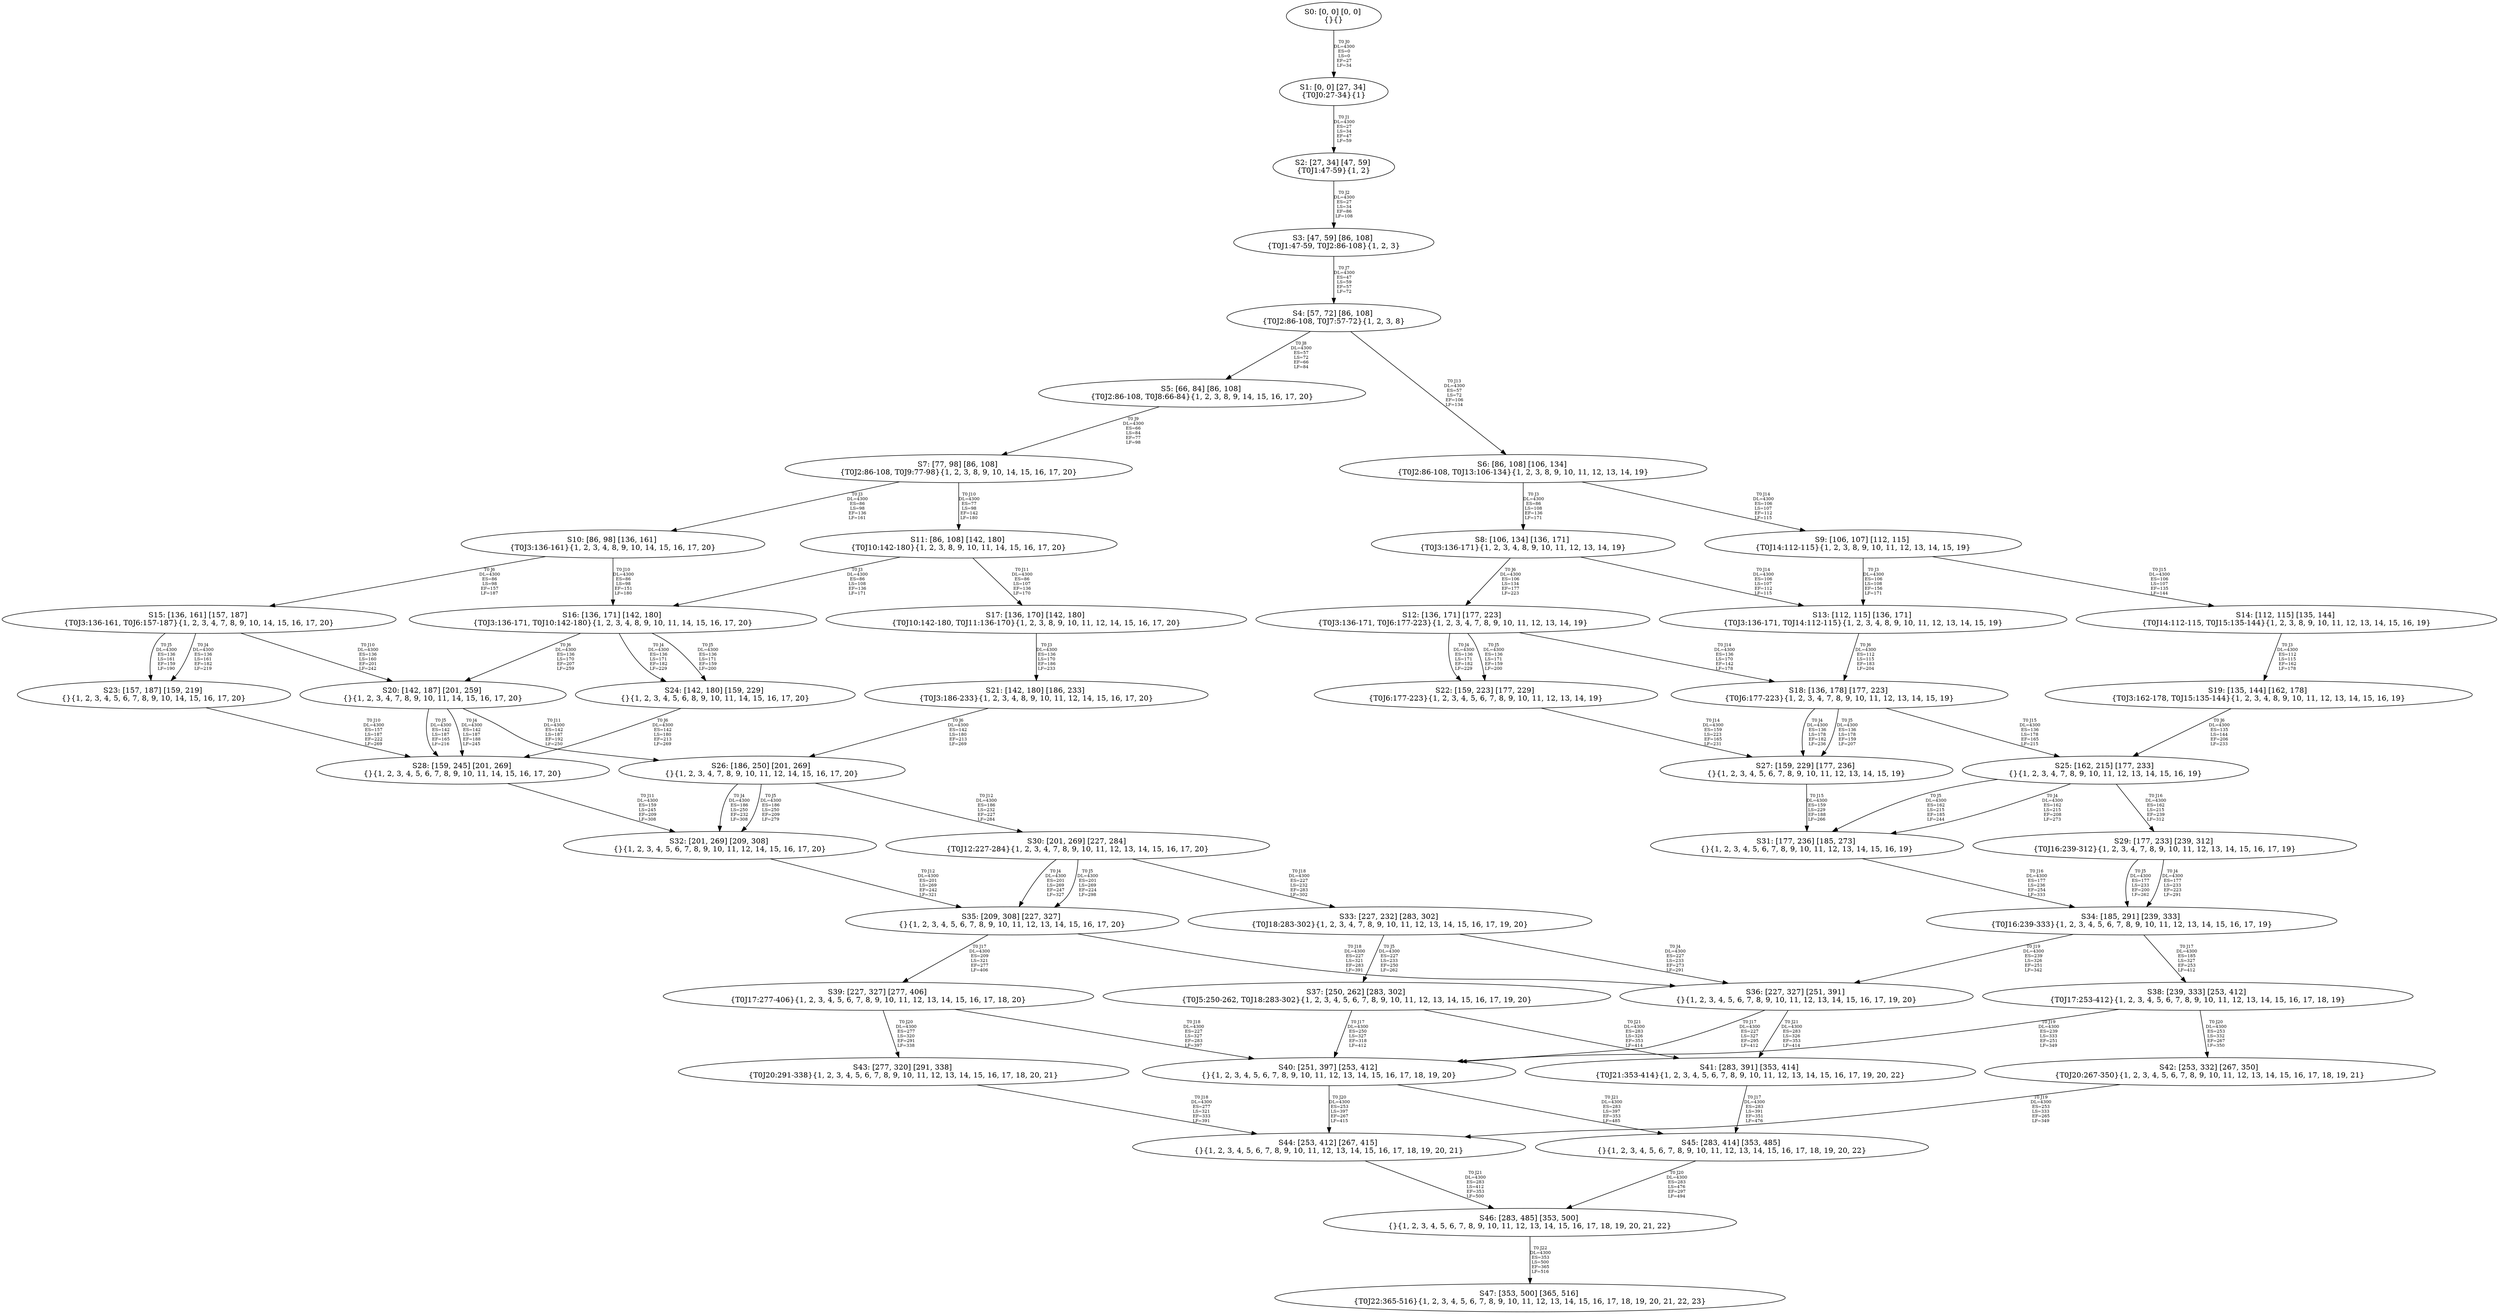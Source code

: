 digraph {
	S0[label="S0: [0, 0] [0, 0] \n{}{}"];
	S1[label="S1: [0, 0] [27, 34] \n{T0J0:27-34}{1}"];
	S2[label="S2: [27, 34] [47, 59] \n{T0J1:47-59}{1, 2}"];
	S3[label="S3: [47, 59] [86, 108] \n{T0J1:47-59, T0J2:86-108}{1, 2, 3}"];
	S4[label="S4: [57, 72] [86, 108] \n{T0J2:86-108, T0J7:57-72}{1, 2, 3, 8}"];
	S5[label="S5: [66, 84] [86, 108] \n{T0J2:86-108, T0J8:66-84}{1, 2, 3, 8, 9, 14, 15, 16, 17, 20}"];
	S6[label="S6: [86, 108] [106, 134] \n{T0J2:86-108, T0J13:106-134}{1, 2, 3, 8, 9, 10, 11, 12, 13, 14, 19}"];
	S7[label="S7: [77, 98] [86, 108] \n{T0J2:86-108, T0J9:77-98}{1, 2, 3, 8, 9, 10, 14, 15, 16, 17, 20}"];
	S8[label="S8: [106, 134] [136, 171] \n{T0J3:136-171}{1, 2, 3, 4, 8, 9, 10, 11, 12, 13, 14, 19}"];
	S9[label="S9: [106, 107] [112, 115] \n{T0J14:112-115}{1, 2, 3, 8, 9, 10, 11, 12, 13, 14, 15, 19}"];
	S10[label="S10: [86, 98] [136, 161] \n{T0J3:136-161}{1, 2, 3, 4, 8, 9, 10, 14, 15, 16, 17, 20}"];
	S11[label="S11: [86, 108] [142, 180] \n{T0J10:142-180}{1, 2, 3, 8, 9, 10, 11, 14, 15, 16, 17, 20}"];
	S12[label="S12: [136, 171] [177, 223] \n{T0J3:136-171, T0J6:177-223}{1, 2, 3, 4, 7, 8, 9, 10, 11, 12, 13, 14, 19}"];
	S13[label="S13: [112, 115] [136, 171] \n{T0J3:136-171, T0J14:112-115}{1, 2, 3, 4, 8, 9, 10, 11, 12, 13, 14, 15, 19}"];
	S14[label="S14: [112, 115] [135, 144] \n{T0J14:112-115, T0J15:135-144}{1, 2, 3, 8, 9, 10, 11, 12, 13, 14, 15, 16, 19}"];
	S15[label="S15: [136, 161] [157, 187] \n{T0J3:136-161, T0J6:157-187}{1, 2, 3, 4, 7, 8, 9, 10, 14, 15, 16, 17, 20}"];
	S16[label="S16: [136, 171] [142, 180] \n{T0J3:136-171, T0J10:142-180}{1, 2, 3, 4, 8, 9, 10, 11, 14, 15, 16, 17, 20}"];
	S17[label="S17: [136, 170] [142, 180] \n{T0J10:142-180, T0J11:136-170}{1, 2, 3, 8, 9, 10, 11, 12, 14, 15, 16, 17, 20}"];
	S18[label="S18: [136, 178] [177, 223] \n{T0J6:177-223}{1, 2, 3, 4, 7, 8, 9, 10, 11, 12, 13, 14, 15, 19}"];
	S19[label="S19: [135, 144] [162, 178] \n{T0J3:162-178, T0J15:135-144}{1, 2, 3, 4, 8, 9, 10, 11, 12, 13, 14, 15, 16, 19}"];
	S20[label="S20: [142, 187] [201, 259] \n{}{1, 2, 3, 4, 7, 8, 9, 10, 11, 14, 15, 16, 17, 20}"];
	S21[label="S21: [142, 180] [186, 233] \n{T0J3:186-233}{1, 2, 3, 4, 8, 9, 10, 11, 12, 14, 15, 16, 17, 20}"];
	S22[label="S22: [159, 223] [177, 229] \n{T0J6:177-223}{1, 2, 3, 4, 5, 6, 7, 8, 9, 10, 11, 12, 13, 14, 19}"];
	S23[label="S23: [157, 187] [159, 219] \n{}{1, 2, 3, 4, 5, 6, 7, 8, 9, 10, 14, 15, 16, 17, 20}"];
	S24[label="S24: [142, 180] [159, 229] \n{}{1, 2, 3, 4, 5, 6, 8, 9, 10, 11, 14, 15, 16, 17, 20}"];
	S25[label="S25: [162, 215] [177, 233] \n{}{1, 2, 3, 4, 7, 8, 9, 10, 11, 12, 13, 14, 15, 16, 19}"];
	S26[label="S26: [186, 250] [201, 269] \n{}{1, 2, 3, 4, 7, 8, 9, 10, 11, 12, 14, 15, 16, 17, 20}"];
	S27[label="S27: [159, 229] [177, 236] \n{}{1, 2, 3, 4, 5, 6, 7, 8, 9, 10, 11, 12, 13, 14, 15, 19}"];
	S28[label="S28: [159, 245] [201, 269] \n{}{1, 2, 3, 4, 5, 6, 7, 8, 9, 10, 11, 14, 15, 16, 17, 20}"];
	S29[label="S29: [177, 233] [239, 312] \n{T0J16:239-312}{1, 2, 3, 4, 7, 8, 9, 10, 11, 12, 13, 14, 15, 16, 17, 19}"];
	S30[label="S30: [201, 269] [227, 284] \n{T0J12:227-284}{1, 2, 3, 4, 7, 8, 9, 10, 11, 12, 13, 14, 15, 16, 17, 20}"];
	S31[label="S31: [177, 236] [185, 273] \n{}{1, 2, 3, 4, 5, 6, 7, 8, 9, 10, 11, 12, 13, 14, 15, 16, 19}"];
	S32[label="S32: [201, 269] [209, 308] \n{}{1, 2, 3, 4, 5, 6, 7, 8, 9, 10, 11, 12, 14, 15, 16, 17, 20}"];
	S33[label="S33: [227, 232] [283, 302] \n{T0J18:283-302}{1, 2, 3, 4, 7, 8, 9, 10, 11, 12, 13, 14, 15, 16, 17, 19, 20}"];
	S34[label="S34: [185, 291] [239, 333] \n{T0J16:239-333}{1, 2, 3, 4, 5, 6, 7, 8, 9, 10, 11, 12, 13, 14, 15, 16, 17, 19}"];
	S35[label="S35: [209, 308] [227, 327] \n{}{1, 2, 3, 4, 5, 6, 7, 8, 9, 10, 11, 12, 13, 14, 15, 16, 17, 20}"];
	S36[label="S36: [227, 327] [251, 391] \n{}{1, 2, 3, 4, 5, 6, 7, 8, 9, 10, 11, 12, 13, 14, 15, 16, 17, 19, 20}"];
	S37[label="S37: [250, 262] [283, 302] \n{T0J5:250-262, T0J18:283-302}{1, 2, 3, 4, 5, 6, 7, 8, 9, 10, 11, 12, 13, 14, 15, 16, 17, 19, 20}"];
	S38[label="S38: [239, 333] [253, 412] \n{T0J17:253-412}{1, 2, 3, 4, 5, 6, 7, 8, 9, 10, 11, 12, 13, 14, 15, 16, 17, 18, 19}"];
	S39[label="S39: [227, 327] [277, 406] \n{T0J17:277-406}{1, 2, 3, 4, 5, 6, 7, 8, 9, 10, 11, 12, 13, 14, 15, 16, 17, 18, 20}"];
	S40[label="S40: [251, 397] [253, 412] \n{}{1, 2, 3, 4, 5, 6, 7, 8, 9, 10, 11, 12, 13, 14, 15, 16, 17, 18, 19, 20}"];
	S41[label="S41: [283, 391] [353, 414] \n{T0J21:353-414}{1, 2, 3, 4, 5, 6, 7, 8, 9, 10, 11, 12, 13, 14, 15, 16, 17, 19, 20, 22}"];
	S42[label="S42: [253, 332] [267, 350] \n{T0J20:267-350}{1, 2, 3, 4, 5, 6, 7, 8, 9, 10, 11, 12, 13, 14, 15, 16, 17, 18, 19, 21}"];
	S43[label="S43: [277, 320] [291, 338] \n{T0J20:291-338}{1, 2, 3, 4, 5, 6, 7, 8, 9, 10, 11, 12, 13, 14, 15, 16, 17, 18, 20, 21}"];
	S44[label="S44: [253, 412] [267, 415] \n{}{1, 2, 3, 4, 5, 6, 7, 8, 9, 10, 11, 12, 13, 14, 15, 16, 17, 18, 19, 20, 21}"];
	S45[label="S45: [283, 414] [353, 485] \n{}{1, 2, 3, 4, 5, 6, 7, 8, 9, 10, 11, 12, 13, 14, 15, 16, 17, 18, 19, 20, 22}"];
	S46[label="S46: [283, 485] [353, 500] \n{}{1, 2, 3, 4, 5, 6, 7, 8, 9, 10, 11, 12, 13, 14, 15, 16, 17, 18, 19, 20, 21, 22}"];
	S47[label="S47: [353, 500] [365, 516] \n{T0J22:365-516}{1, 2, 3, 4, 5, 6, 7, 8, 9, 10, 11, 12, 13, 14, 15, 16, 17, 18, 19, 20, 21, 22, 23}"];
	S0 -> S1[label="T0 J0\nDL=4300\nES=0\nLS=0\nEF=27\nLF=34",fontsize=8];
	S1 -> S2[label="T0 J1\nDL=4300\nES=27\nLS=34\nEF=47\nLF=59",fontsize=8];
	S2 -> S3[label="T0 J2\nDL=4300\nES=27\nLS=34\nEF=86\nLF=108",fontsize=8];
	S3 -> S4[label="T0 J7\nDL=4300\nES=47\nLS=59\nEF=57\nLF=72",fontsize=8];
	S4 -> S5[label="T0 J8\nDL=4300\nES=57\nLS=72\nEF=66\nLF=84",fontsize=8];
	S4 -> S6[label="T0 J13\nDL=4300\nES=57\nLS=72\nEF=106\nLF=134",fontsize=8];
	S5 -> S7[label="T0 J9\nDL=4300\nES=66\nLS=84\nEF=77\nLF=98",fontsize=8];
	S6 -> S8[label="T0 J3\nDL=4300\nES=86\nLS=108\nEF=136\nLF=171",fontsize=8];
	S6 -> S9[label="T0 J14\nDL=4300\nES=106\nLS=107\nEF=112\nLF=115",fontsize=8];
	S7 -> S10[label="T0 J3\nDL=4300\nES=86\nLS=98\nEF=136\nLF=161",fontsize=8];
	S7 -> S11[label="T0 J10\nDL=4300\nES=77\nLS=98\nEF=142\nLF=180",fontsize=8];
	S8 -> S12[label="T0 J6\nDL=4300\nES=106\nLS=134\nEF=177\nLF=223",fontsize=8];
	S8 -> S13[label="T0 J14\nDL=4300\nES=106\nLS=107\nEF=112\nLF=115",fontsize=8];
	S9 -> S13[label="T0 J3\nDL=4300\nES=106\nLS=108\nEF=156\nLF=171",fontsize=8];
	S9 -> S14[label="T0 J15\nDL=4300\nES=106\nLS=107\nEF=135\nLF=144",fontsize=8];
	S10 -> S15[label="T0 J6\nDL=4300\nES=86\nLS=98\nEF=157\nLF=187",fontsize=8];
	S10 -> S16[label="T0 J10\nDL=4300\nES=86\nLS=98\nEF=151\nLF=180",fontsize=8];
	S11 -> S16[label="T0 J3\nDL=4300\nES=86\nLS=108\nEF=136\nLF=171",fontsize=8];
	S11 -> S17[label="T0 J11\nDL=4300\nES=86\nLS=107\nEF=136\nLF=170",fontsize=8];
	S12 -> S22[label="T0 J4\nDL=4300\nES=136\nLS=171\nEF=182\nLF=229",fontsize=8];
	S12 -> S22[label="T0 J5\nDL=4300\nES=136\nLS=171\nEF=159\nLF=200",fontsize=8];
	S12 -> S18[label="T0 J14\nDL=4300\nES=136\nLS=170\nEF=142\nLF=178",fontsize=8];
	S13 -> S18[label="T0 J6\nDL=4300\nES=112\nLS=115\nEF=183\nLF=204",fontsize=8];
	S14 -> S19[label="T0 J3\nDL=4300\nES=112\nLS=115\nEF=162\nLF=178",fontsize=8];
	S15 -> S23[label="T0 J4\nDL=4300\nES=136\nLS=161\nEF=182\nLF=219",fontsize=8];
	S15 -> S23[label="T0 J5\nDL=4300\nES=136\nLS=161\nEF=159\nLF=190",fontsize=8];
	S15 -> S20[label="T0 J10\nDL=4300\nES=136\nLS=160\nEF=201\nLF=242",fontsize=8];
	S16 -> S24[label="T0 J4\nDL=4300\nES=136\nLS=171\nEF=182\nLF=229",fontsize=8];
	S16 -> S24[label="T0 J5\nDL=4300\nES=136\nLS=171\nEF=159\nLF=200",fontsize=8];
	S16 -> S20[label="T0 J6\nDL=4300\nES=136\nLS=170\nEF=207\nLF=259",fontsize=8];
	S17 -> S21[label="T0 J3\nDL=4300\nES=136\nLS=170\nEF=186\nLF=233",fontsize=8];
	S18 -> S27[label="T0 J4\nDL=4300\nES=136\nLS=178\nEF=182\nLF=236",fontsize=8];
	S18 -> S27[label="T0 J5\nDL=4300\nES=136\nLS=178\nEF=159\nLF=207",fontsize=8];
	S18 -> S25[label="T0 J15\nDL=4300\nES=136\nLS=178\nEF=165\nLF=215",fontsize=8];
	S19 -> S25[label="T0 J6\nDL=4300\nES=135\nLS=144\nEF=206\nLF=233",fontsize=8];
	S20 -> S28[label="T0 J4\nDL=4300\nES=142\nLS=187\nEF=188\nLF=245",fontsize=8];
	S20 -> S28[label="T0 J5\nDL=4300\nES=142\nLS=187\nEF=165\nLF=216",fontsize=8];
	S20 -> S26[label="T0 J11\nDL=4300\nES=142\nLS=187\nEF=192\nLF=250",fontsize=8];
	S21 -> S26[label="T0 J6\nDL=4300\nES=142\nLS=180\nEF=213\nLF=269",fontsize=8];
	S22 -> S27[label="T0 J14\nDL=4300\nES=159\nLS=223\nEF=165\nLF=231",fontsize=8];
	S23 -> S28[label="T0 J10\nDL=4300\nES=157\nLS=187\nEF=222\nLF=269",fontsize=8];
	S24 -> S28[label="T0 J6\nDL=4300\nES=142\nLS=180\nEF=213\nLF=269",fontsize=8];
	S25 -> S31[label="T0 J4\nDL=4300\nES=162\nLS=215\nEF=208\nLF=273",fontsize=8];
	S25 -> S31[label="T0 J5\nDL=4300\nES=162\nLS=215\nEF=185\nLF=244",fontsize=8];
	S25 -> S29[label="T0 J16\nDL=4300\nES=162\nLS=215\nEF=239\nLF=312",fontsize=8];
	S26 -> S32[label="T0 J4\nDL=4300\nES=186\nLS=250\nEF=232\nLF=308",fontsize=8];
	S26 -> S32[label="T0 J5\nDL=4300\nES=186\nLS=250\nEF=209\nLF=279",fontsize=8];
	S26 -> S30[label="T0 J12\nDL=4300\nES=186\nLS=232\nEF=227\nLF=284",fontsize=8];
	S27 -> S31[label="T0 J15\nDL=4300\nES=159\nLS=229\nEF=188\nLF=266",fontsize=8];
	S28 -> S32[label="T0 J11\nDL=4300\nES=159\nLS=245\nEF=209\nLF=308",fontsize=8];
	S29 -> S34[label="T0 J4\nDL=4300\nES=177\nLS=233\nEF=223\nLF=291",fontsize=8];
	S29 -> S34[label="T0 J5\nDL=4300\nES=177\nLS=233\nEF=200\nLF=262",fontsize=8];
	S30 -> S35[label="T0 J4\nDL=4300\nES=201\nLS=269\nEF=247\nLF=327",fontsize=8];
	S30 -> S35[label="T0 J5\nDL=4300\nES=201\nLS=269\nEF=224\nLF=298",fontsize=8];
	S30 -> S33[label="T0 J18\nDL=4300\nES=227\nLS=232\nEF=283\nLF=302",fontsize=8];
	S31 -> S34[label="T0 J16\nDL=4300\nES=177\nLS=236\nEF=254\nLF=333",fontsize=8];
	S32 -> S35[label="T0 J12\nDL=4300\nES=201\nLS=269\nEF=242\nLF=321",fontsize=8];
	S33 -> S36[label="T0 J4\nDL=4300\nES=227\nLS=233\nEF=273\nLF=291",fontsize=8];
	S33 -> S37[label="T0 J5\nDL=4300\nES=227\nLS=233\nEF=250\nLF=262",fontsize=8];
	S34 -> S38[label="T0 J17\nDL=4300\nES=185\nLS=327\nEF=253\nLF=412",fontsize=8];
	S34 -> S36[label="T0 J19\nDL=4300\nES=239\nLS=326\nEF=251\nLF=342",fontsize=8];
	S35 -> S39[label="T0 J17\nDL=4300\nES=209\nLS=321\nEF=277\nLF=406",fontsize=8];
	S35 -> S36[label="T0 J18\nDL=4300\nES=227\nLS=321\nEF=283\nLF=391",fontsize=8];
	S36 -> S40[label="T0 J17\nDL=4300\nES=227\nLS=327\nEF=295\nLF=412",fontsize=8];
	S36 -> S41[label="T0 J21\nDL=4300\nES=283\nLS=326\nEF=353\nLF=414",fontsize=8];
	S37 -> S40[label="T0 J17\nDL=4300\nES=250\nLS=327\nEF=318\nLF=412",fontsize=8];
	S37 -> S41[label="T0 J21\nDL=4300\nES=283\nLS=326\nEF=353\nLF=414",fontsize=8];
	S38 -> S40[label="T0 J19\nDL=4300\nES=239\nLS=333\nEF=251\nLF=349",fontsize=8];
	S38 -> S42[label="T0 J20\nDL=4300\nES=253\nLS=332\nEF=267\nLF=350",fontsize=8];
	S39 -> S40[label="T0 J18\nDL=4300\nES=227\nLS=327\nEF=283\nLF=397",fontsize=8];
	S39 -> S43[label="T0 J20\nDL=4300\nES=277\nLS=320\nEF=291\nLF=338",fontsize=8];
	S40 -> S44[label="T0 J20\nDL=4300\nES=253\nLS=397\nEF=267\nLF=415",fontsize=8];
	S40 -> S45[label="T0 J21\nDL=4300\nES=283\nLS=397\nEF=353\nLF=485",fontsize=8];
	S41 -> S45[label="T0 J17\nDL=4300\nES=283\nLS=391\nEF=351\nLF=476",fontsize=8];
	S42 -> S44[label="T0 J19\nDL=4300\nES=253\nLS=333\nEF=265\nLF=349",fontsize=8];
	S43 -> S44[label="T0 J18\nDL=4300\nES=277\nLS=321\nEF=333\nLF=391",fontsize=8];
	S44 -> S46[label="T0 J21\nDL=4300\nES=283\nLS=412\nEF=353\nLF=500",fontsize=8];
	S45 -> S46[label="T0 J20\nDL=4300\nES=283\nLS=476\nEF=297\nLF=494",fontsize=8];
	S46 -> S47[label="T0 J22\nDL=4300\nES=353\nLS=500\nEF=365\nLF=516",fontsize=8];
}
